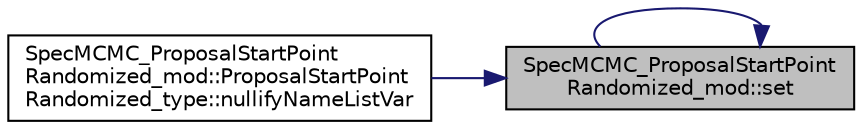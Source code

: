 digraph "SpecMCMC_ProposalStartPointRandomized_mod::set"
{
 // LATEX_PDF_SIZE
  edge [fontname="Helvetica",fontsize="10",labelfontname="Helvetica",labelfontsize="10"];
  node [fontname="Helvetica",fontsize="10",shape=record];
  rankdir="RL";
  Node1 [label="SpecMCMC_ProposalStartPoint\lRandomized_mod::set",height=0.2,width=0.4,color="black", fillcolor="grey75", style="filled", fontcolor="black",tooltip=" "];
  Node1 -> Node2 [dir="back",color="midnightblue",fontsize="10",style="solid",fontname="Helvetica"];
  Node2 [label="SpecMCMC_ProposalStartPoint\lRandomized_mod::ProposalStartPoint\lRandomized_type::nullifyNameListVar",height=0.2,width=0.4,color="black", fillcolor="white", style="filled",URL="$structSpecMCMC__ProposalStartPointRandomized__mod_1_1ProposalStartPointRandomized__type.html#a60455458a1185587edefc8955a81ae67",tooltip=" "];
  Node1 -> Node1 [dir="back",color="midnightblue",fontsize="10",style="solid",fontname="Helvetica"];
}
